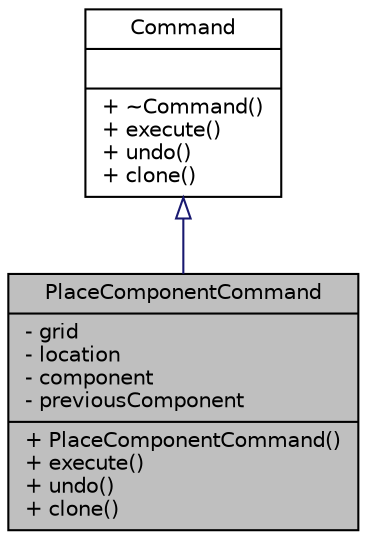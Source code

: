 digraph "PlaceComponentCommand"
{
 // LATEX_PDF_SIZE
  edge [fontname="Helvetica",fontsize="10",labelfontname="Helvetica",labelfontsize="10"];
  node [fontname="Helvetica",fontsize="10",shape=record];
  Node1 [label="{PlaceComponentCommand\n|- grid\l- location\l- component\l- previousComponent\l|+ PlaceComponentCommand()\l+ execute()\l+ undo()\l+ clone()\l}",height=0.2,width=0.4,color="black", fillcolor="grey75", style="filled", fontcolor="black",tooltip="Command to place a CityComponent on a MapGrid at a specified Location."];
  Node2 -> Node1 [dir="back",color="midnightblue",fontsize="10",style="solid",arrowtail="onormal",fontname="Helvetica"];
  Node2 [label="{Command\n||+ ~Command()\l+ execute()\l+ undo()\l+ clone()\l}",height=0.2,width=0.4,color="black", fillcolor="white", style="filled",URL="$classCommand.html",tooltip="Abstract base class representing a command in the command pattern."];
}
